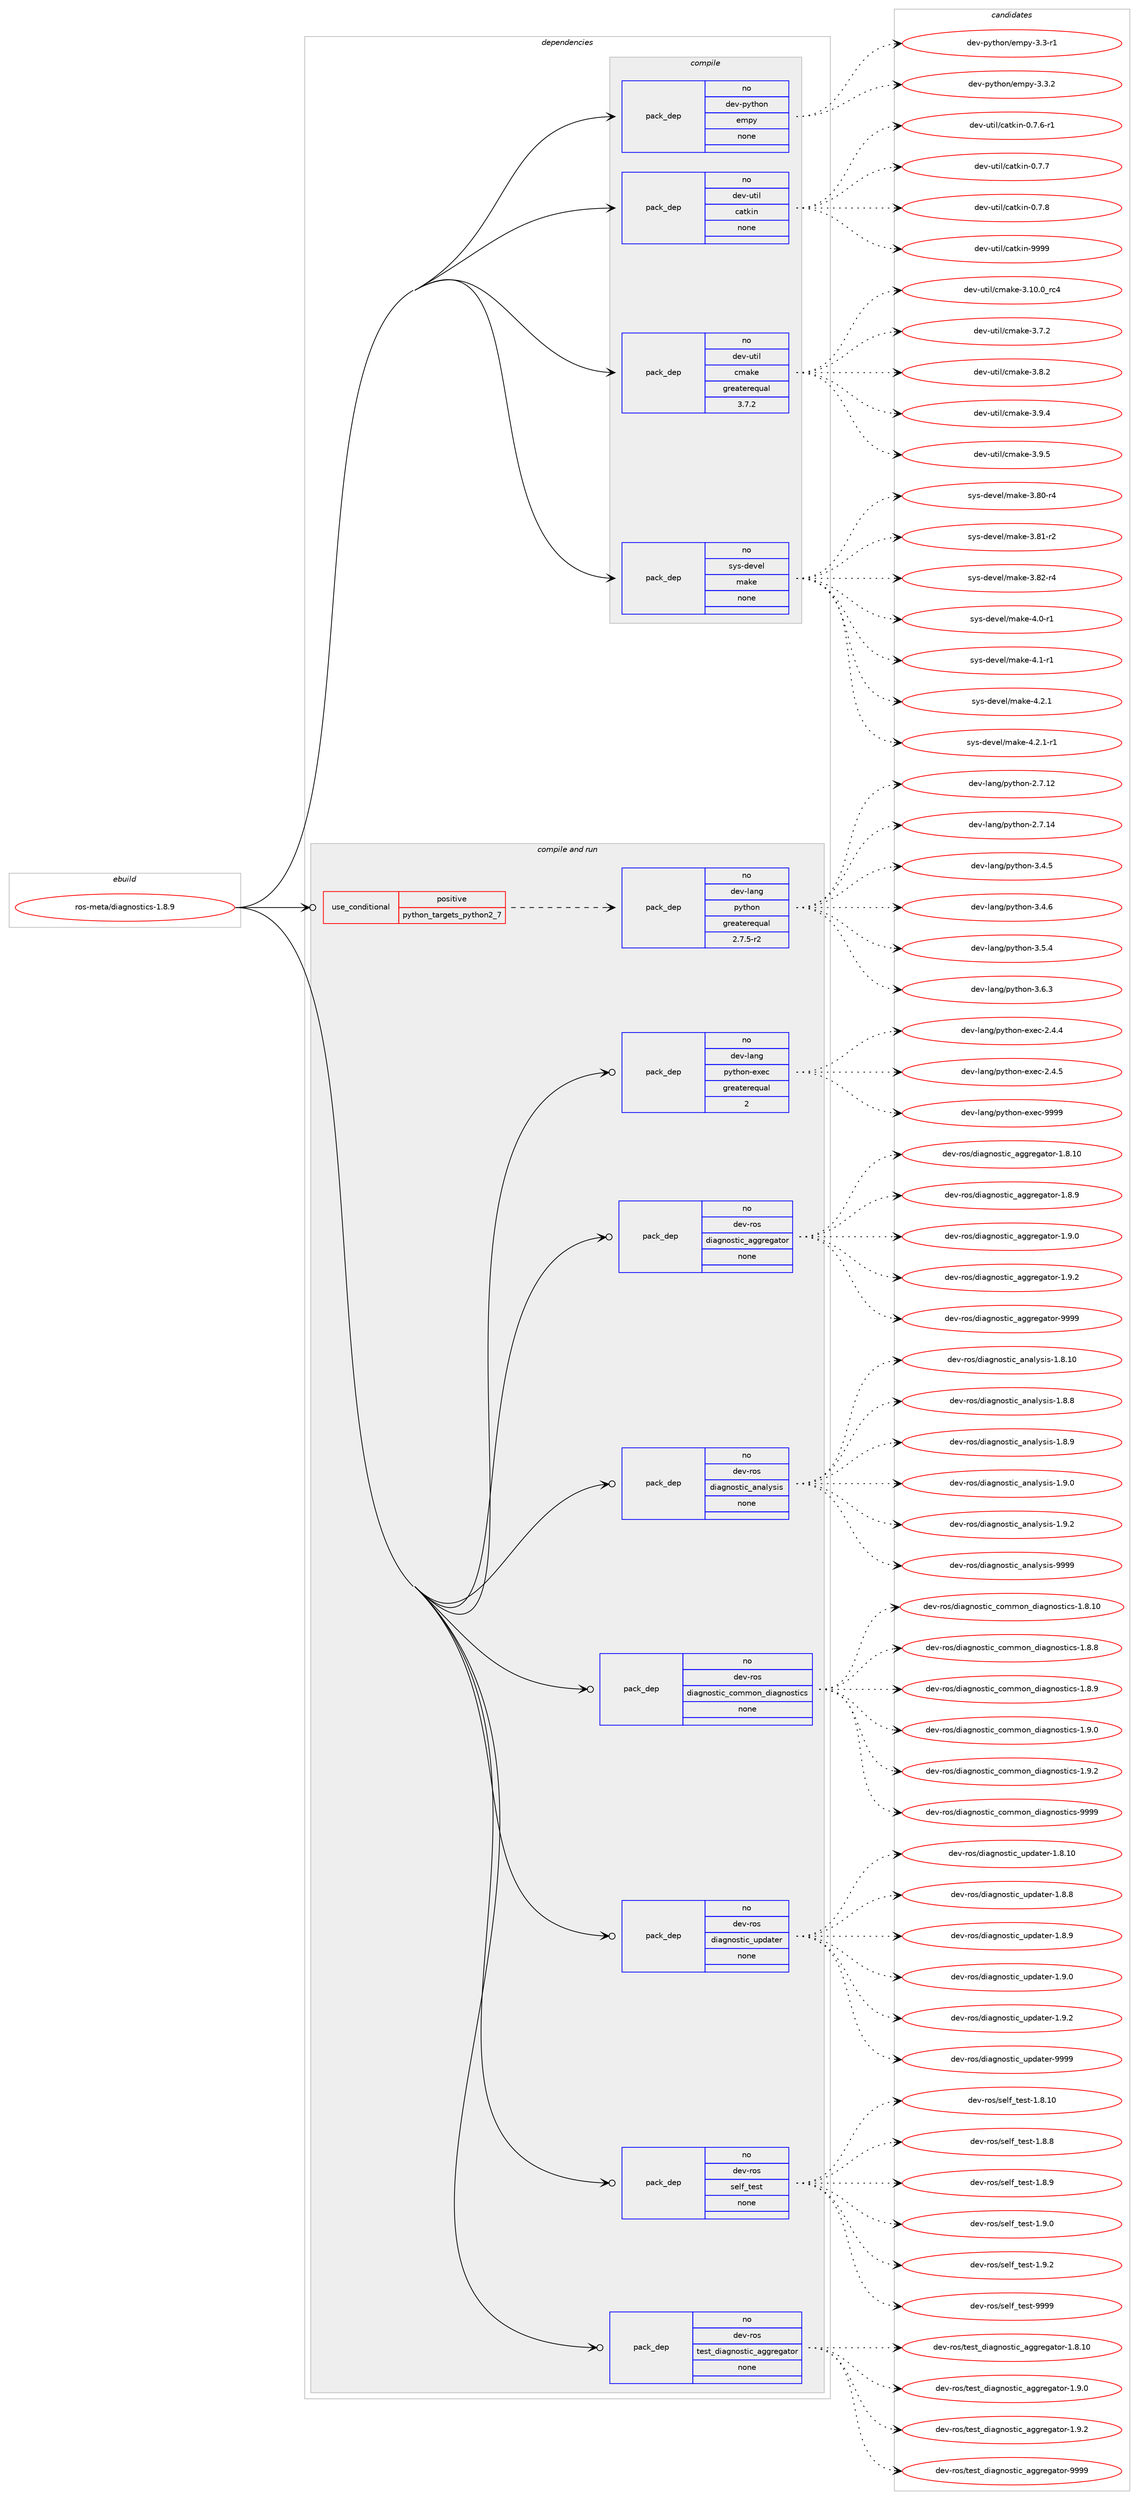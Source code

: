 digraph prolog {

# *************
# Graph options
# *************

newrank=true;
concentrate=true;
compound=true;
graph [rankdir=LR,fontname=Helvetica,fontsize=10,ranksep=1.5];#, ranksep=2.5, nodesep=0.2];
edge  [arrowhead=vee];
node  [fontname=Helvetica,fontsize=10];

# **********
# The ebuild
# **********

subgraph cluster_leftcol {
color=gray;
rank=same;
label=<<i>ebuild</i>>;
id [label="ros-meta/diagnostics-1.8.9", color=red, width=4, href="../ros-meta/diagnostics-1.8.9.svg"];
}

# ****************
# The dependencies
# ****************

subgraph cluster_midcol {
color=gray;
label=<<i>dependencies</i>>;
subgraph cluster_compile {
fillcolor="#eeeeee";
style=filled;
label=<<i>compile</i>>;
subgraph pack324556 {
dependency441145 [label=<<TABLE BORDER="0" CELLBORDER="1" CELLSPACING="0" CELLPADDING="4" WIDTH="220"><TR><TD ROWSPAN="6" CELLPADDING="30">pack_dep</TD></TR><TR><TD WIDTH="110">no</TD></TR><TR><TD>dev-python</TD></TR><TR><TD>empy</TD></TR><TR><TD>none</TD></TR><TR><TD></TD></TR></TABLE>>, shape=none, color=blue];
}
id:e -> dependency441145:w [weight=20,style="solid",arrowhead="vee"];
subgraph pack324557 {
dependency441146 [label=<<TABLE BORDER="0" CELLBORDER="1" CELLSPACING="0" CELLPADDING="4" WIDTH="220"><TR><TD ROWSPAN="6" CELLPADDING="30">pack_dep</TD></TR><TR><TD WIDTH="110">no</TD></TR><TR><TD>dev-util</TD></TR><TR><TD>catkin</TD></TR><TR><TD>none</TD></TR><TR><TD></TD></TR></TABLE>>, shape=none, color=blue];
}
id:e -> dependency441146:w [weight=20,style="solid",arrowhead="vee"];
subgraph pack324558 {
dependency441147 [label=<<TABLE BORDER="0" CELLBORDER="1" CELLSPACING="0" CELLPADDING="4" WIDTH="220"><TR><TD ROWSPAN="6" CELLPADDING="30">pack_dep</TD></TR><TR><TD WIDTH="110">no</TD></TR><TR><TD>dev-util</TD></TR><TR><TD>cmake</TD></TR><TR><TD>greaterequal</TD></TR><TR><TD>3.7.2</TD></TR></TABLE>>, shape=none, color=blue];
}
id:e -> dependency441147:w [weight=20,style="solid",arrowhead="vee"];
subgraph pack324559 {
dependency441148 [label=<<TABLE BORDER="0" CELLBORDER="1" CELLSPACING="0" CELLPADDING="4" WIDTH="220"><TR><TD ROWSPAN="6" CELLPADDING="30">pack_dep</TD></TR><TR><TD WIDTH="110">no</TD></TR><TR><TD>sys-devel</TD></TR><TR><TD>make</TD></TR><TR><TD>none</TD></TR><TR><TD></TD></TR></TABLE>>, shape=none, color=blue];
}
id:e -> dependency441148:w [weight=20,style="solid",arrowhead="vee"];
}
subgraph cluster_compileandrun {
fillcolor="#eeeeee";
style=filled;
label=<<i>compile and run</i>>;
subgraph cond108940 {
dependency441149 [label=<<TABLE BORDER="0" CELLBORDER="1" CELLSPACING="0" CELLPADDING="4"><TR><TD ROWSPAN="3" CELLPADDING="10">use_conditional</TD></TR><TR><TD>positive</TD></TR><TR><TD>python_targets_python2_7</TD></TR></TABLE>>, shape=none, color=red];
subgraph pack324560 {
dependency441150 [label=<<TABLE BORDER="0" CELLBORDER="1" CELLSPACING="0" CELLPADDING="4" WIDTH="220"><TR><TD ROWSPAN="6" CELLPADDING="30">pack_dep</TD></TR><TR><TD WIDTH="110">no</TD></TR><TR><TD>dev-lang</TD></TR><TR><TD>python</TD></TR><TR><TD>greaterequal</TD></TR><TR><TD>2.7.5-r2</TD></TR></TABLE>>, shape=none, color=blue];
}
dependency441149:e -> dependency441150:w [weight=20,style="dashed",arrowhead="vee"];
}
id:e -> dependency441149:w [weight=20,style="solid",arrowhead="odotvee"];
subgraph pack324561 {
dependency441151 [label=<<TABLE BORDER="0" CELLBORDER="1" CELLSPACING="0" CELLPADDING="4" WIDTH="220"><TR><TD ROWSPAN="6" CELLPADDING="30">pack_dep</TD></TR><TR><TD WIDTH="110">no</TD></TR><TR><TD>dev-lang</TD></TR><TR><TD>python-exec</TD></TR><TR><TD>greaterequal</TD></TR><TR><TD>2</TD></TR></TABLE>>, shape=none, color=blue];
}
id:e -> dependency441151:w [weight=20,style="solid",arrowhead="odotvee"];
subgraph pack324562 {
dependency441152 [label=<<TABLE BORDER="0" CELLBORDER="1" CELLSPACING="0" CELLPADDING="4" WIDTH="220"><TR><TD ROWSPAN="6" CELLPADDING="30">pack_dep</TD></TR><TR><TD WIDTH="110">no</TD></TR><TR><TD>dev-ros</TD></TR><TR><TD>diagnostic_aggregator</TD></TR><TR><TD>none</TD></TR><TR><TD></TD></TR></TABLE>>, shape=none, color=blue];
}
id:e -> dependency441152:w [weight=20,style="solid",arrowhead="odotvee"];
subgraph pack324563 {
dependency441153 [label=<<TABLE BORDER="0" CELLBORDER="1" CELLSPACING="0" CELLPADDING="4" WIDTH="220"><TR><TD ROWSPAN="6" CELLPADDING="30">pack_dep</TD></TR><TR><TD WIDTH="110">no</TD></TR><TR><TD>dev-ros</TD></TR><TR><TD>diagnostic_analysis</TD></TR><TR><TD>none</TD></TR><TR><TD></TD></TR></TABLE>>, shape=none, color=blue];
}
id:e -> dependency441153:w [weight=20,style="solid",arrowhead="odotvee"];
subgraph pack324564 {
dependency441154 [label=<<TABLE BORDER="0" CELLBORDER="1" CELLSPACING="0" CELLPADDING="4" WIDTH="220"><TR><TD ROWSPAN="6" CELLPADDING="30">pack_dep</TD></TR><TR><TD WIDTH="110">no</TD></TR><TR><TD>dev-ros</TD></TR><TR><TD>diagnostic_common_diagnostics</TD></TR><TR><TD>none</TD></TR><TR><TD></TD></TR></TABLE>>, shape=none, color=blue];
}
id:e -> dependency441154:w [weight=20,style="solid",arrowhead="odotvee"];
subgraph pack324565 {
dependency441155 [label=<<TABLE BORDER="0" CELLBORDER="1" CELLSPACING="0" CELLPADDING="4" WIDTH="220"><TR><TD ROWSPAN="6" CELLPADDING="30">pack_dep</TD></TR><TR><TD WIDTH="110">no</TD></TR><TR><TD>dev-ros</TD></TR><TR><TD>diagnostic_updater</TD></TR><TR><TD>none</TD></TR><TR><TD></TD></TR></TABLE>>, shape=none, color=blue];
}
id:e -> dependency441155:w [weight=20,style="solid",arrowhead="odotvee"];
subgraph pack324566 {
dependency441156 [label=<<TABLE BORDER="0" CELLBORDER="1" CELLSPACING="0" CELLPADDING="4" WIDTH="220"><TR><TD ROWSPAN="6" CELLPADDING="30">pack_dep</TD></TR><TR><TD WIDTH="110">no</TD></TR><TR><TD>dev-ros</TD></TR><TR><TD>self_test</TD></TR><TR><TD>none</TD></TR><TR><TD></TD></TR></TABLE>>, shape=none, color=blue];
}
id:e -> dependency441156:w [weight=20,style="solid",arrowhead="odotvee"];
subgraph pack324567 {
dependency441157 [label=<<TABLE BORDER="0" CELLBORDER="1" CELLSPACING="0" CELLPADDING="4" WIDTH="220"><TR><TD ROWSPAN="6" CELLPADDING="30">pack_dep</TD></TR><TR><TD WIDTH="110">no</TD></TR><TR><TD>dev-ros</TD></TR><TR><TD>test_diagnostic_aggregator</TD></TR><TR><TD>none</TD></TR><TR><TD></TD></TR></TABLE>>, shape=none, color=blue];
}
id:e -> dependency441157:w [weight=20,style="solid",arrowhead="odotvee"];
}
subgraph cluster_run {
fillcolor="#eeeeee";
style=filled;
label=<<i>run</i>>;
}
}

# **************
# The candidates
# **************

subgraph cluster_choices {
rank=same;
color=gray;
label=<<i>candidates</i>>;

subgraph choice324556 {
color=black;
nodesep=1;
choice1001011184511212111610411111047101109112121455146514511449 [label="dev-python/empy-3.3-r1", color=red, width=4,href="../dev-python/empy-3.3-r1.svg"];
choice1001011184511212111610411111047101109112121455146514650 [label="dev-python/empy-3.3.2", color=red, width=4,href="../dev-python/empy-3.3.2.svg"];
dependency441145:e -> choice1001011184511212111610411111047101109112121455146514511449:w [style=dotted,weight="100"];
dependency441145:e -> choice1001011184511212111610411111047101109112121455146514650:w [style=dotted,weight="100"];
}
subgraph choice324557 {
color=black;
nodesep=1;
choice100101118451171161051084799971161071051104548465546544511449 [label="dev-util/catkin-0.7.6-r1", color=red, width=4,href="../dev-util/catkin-0.7.6-r1.svg"];
choice10010111845117116105108479997116107105110454846554655 [label="dev-util/catkin-0.7.7", color=red, width=4,href="../dev-util/catkin-0.7.7.svg"];
choice10010111845117116105108479997116107105110454846554656 [label="dev-util/catkin-0.7.8", color=red, width=4,href="../dev-util/catkin-0.7.8.svg"];
choice100101118451171161051084799971161071051104557575757 [label="dev-util/catkin-9999", color=red, width=4,href="../dev-util/catkin-9999.svg"];
dependency441146:e -> choice100101118451171161051084799971161071051104548465546544511449:w [style=dotted,weight="100"];
dependency441146:e -> choice10010111845117116105108479997116107105110454846554655:w [style=dotted,weight="100"];
dependency441146:e -> choice10010111845117116105108479997116107105110454846554656:w [style=dotted,weight="100"];
dependency441146:e -> choice100101118451171161051084799971161071051104557575757:w [style=dotted,weight="100"];
}
subgraph choice324558 {
color=black;
nodesep=1;
choice1001011184511711610510847991099710710145514649484648951149952 [label="dev-util/cmake-3.10.0_rc4", color=red, width=4,href="../dev-util/cmake-3.10.0_rc4.svg"];
choice10010111845117116105108479910997107101455146554650 [label="dev-util/cmake-3.7.2", color=red, width=4,href="../dev-util/cmake-3.7.2.svg"];
choice10010111845117116105108479910997107101455146564650 [label="dev-util/cmake-3.8.2", color=red, width=4,href="../dev-util/cmake-3.8.2.svg"];
choice10010111845117116105108479910997107101455146574652 [label="dev-util/cmake-3.9.4", color=red, width=4,href="../dev-util/cmake-3.9.4.svg"];
choice10010111845117116105108479910997107101455146574653 [label="dev-util/cmake-3.9.5", color=red, width=4,href="../dev-util/cmake-3.9.5.svg"];
dependency441147:e -> choice1001011184511711610510847991099710710145514649484648951149952:w [style=dotted,weight="100"];
dependency441147:e -> choice10010111845117116105108479910997107101455146554650:w [style=dotted,weight="100"];
dependency441147:e -> choice10010111845117116105108479910997107101455146564650:w [style=dotted,weight="100"];
dependency441147:e -> choice10010111845117116105108479910997107101455146574652:w [style=dotted,weight="100"];
dependency441147:e -> choice10010111845117116105108479910997107101455146574653:w [style=dotted,weight="100"];
}
subgraph choice324559 {
color=black;
nodesep=1;
choice11512111545100101118101108471099710710145514656484511452 [label="sys-devel/make-3.80-r4", color=red, width=4,href="../sys-devel/make-3.80-r4.svg"];
choice11512111545100101118101108471099710710145514656494511450 [label="sys-devel/make-3.81-r2", color=red, width=4,href="../sys-devel/make-3.81-r2.svg"];
choice11512111545100101118101108471099710710145514656504511452 [label="sys-devel/make-3.82-r4", color=red, width=4,href="../sys-devel/make-3.82-r4.svg"];
choice115121115451001011181011084710997107101455246484511449 [label="sys-devel/make-4.0-r1", color=red, width=4,href="../sys-devel/make-4.0-r1.svg"];
choice115121115451001011181011084710997107101455246494511449 [label="sys-devel/make-4.1-r1", color=red, width=4,href="../sys-devel/make-4.1-r1.svg"];
choice115121115451001011181011084710997107101455246504649 [label="sys-devel/make-4.2.1", color=red, width=4,href="../sys-devel/make-4.2.1.svg"];
choice1151211154510010111810110847109971071014552465046494511449 [label="sys-devel/make-4.2.1-r1", color=red, width=4,href="../sys-devel/make-4.2.1-r1.svg"];
dependency441148:e -> choice11512111545100101118101108471099710710145514656484511452:w [style=dotted,weight="100"];
dependency441148:e -> choice11512111545100101118101108471099710710145514656494511450:w [style=dotted,weight="100"];
dependency441148:e -> choice11512111545100101118101108471099710710145514656504511452:w [style=dotted,weight="100"];
dependency441148:e -> choice115121115451001011181011084710997107101455246484511449:w [style=dotted,weight="100"];
dependency441148:e -> choice115121115451001011181011084710997107101455246494511449:w [style=dotted,weight="100"];
dependency441148:e -> choice115121115451001011181011084710997107101455246504649:w [style=dotted,weight="100"];
dependency441148:e -> choice1151211154510010111810110847109971071014552465046494511449:w [style=dotted,weight="100"];
}
subgraph choice324560 {
color=black;
nodesep=1;
choice10010111845108971101034711212111610411111045504655464950 [label="dev-lang/python-2.7.12", color=red, width=4,href="../dev-lang/python-2.7.12.svg"];
choice10010111845108971101034711212111610411111045504655464952 [label="dev-lang/python-2.7.14", color=red, width=4,href="../dev-lang/python-2.7.14.svg"];
choice100101118451089711010347112121116104111110455146524653 [label="dev-lang/python-3.4.5", color=red, width=4,href="../dev-lang/python-3.4.5.svg"];
choice100101118451089711010347112121116104111110455146524654 [label="dev-lang/python-3.4.6", color=red, width=4,href="../dev-lang/python-3.4.6.svg"];
choice100101118451089711010347112121116104111110455146534652 [label="dev-lang/python-3.5.4", color=red, width=4,href="../dev-lang/python-3.5.4.svg"];
choice100101118451089711010347112121116104111110455146544651 [label="dev-lang/python-3.6.3", color=red, width=4,href="../dev-lang/python-3.6.3.svg"];
dependency441150:e -> choice10010111845108971101034711212111610411111045504655464950:w [style=dotted,weight="100"];
dependency441150:e -> choice10010111845108971101034711212111610411111045504655464952:w [style=dotted,weight="100"];
dependency441150:e -> choice100101118451089711010347112121116104111110455146524653:w [style=dotted,weight="100"];
dependency441150:e -> choice100101118451089711010347112121116104111110455146524654:w [style=dotted,weight="100"];
dependency441150:e -> choice100101118451089711010347112121116104111110455146534652:w [style=dotted,weight="100"];
dependency441150:e -> choice100101118451089711010347112121116104111110455146544651:w [style=dotted,weight="100"];
}
subgraph choice324561 {
color=black;
nodesep=1;
choice1001011184510897110103471121211161041111104510112010199455046524652 [label="dev-lang/python-exec-2.4.4", color=red, width=4,href="../dev-lang/python-exec-2.4.4.svg"];
choice1001011184510897110103471121211161041111104510112010199455046524653 [label="dev-lang/python-exec-2.4.5", color=red, width=4,href="../dev-lang/python-exec-2.4.5.svg"];
choice10010111845108971101034711212111610411111045101120101994557575757 [label="dev-lang/python-exec-9999", color=red, width=4,href="../dev-lang/python-exec-9999.svg"];
dependency441151:e -> choice1001011184510897110103471121211161041111104510112010199455046524652:w [style=dotted,weight="100"];
dependency441151:e -> choice1001011184510897110103471121211161041111104510112010199455046524653:w [style=dotted,weight="100"];
dependency441151:e -> choice10010111845108971101034711212111610411111045101120101994557575757:w [style=dotted,weight="100"];
}
subgraph choice324562 {
color=black;
nodesep=1;
choice1001011184511411111547100105971031101111151161059995971031031141011039711611111445494656464948 [label="dev-ros/diagnostic_aggregator-1.8.10", color=red, width=4,href="../dev-ros/diagnostic_aggregator-1.8.10.svg"];
choice10010111845114111115471001059710311011111511610599959710310311410110397116111114454946564657 [label="dev-ros/diagnostic_aggregator-1.8.9", color=red, width=4,href="../dev-ros/diagnostic_aggregator-1.8.9.svg"];
choice10010111845114111115471001059710311011111511610599959710310311410110397116111114454946574648 [label="dev-ros/diagnostic_aggregator-1.9.0", color=red, width=4,href="../dev-ros/diagnostic_aggregator-1.9.0.svg"];
choice10010111845114111115471001059710311011111511610599959710310311410110397116111114454946574650 [label="dev-ros/diagnostic_aggregator-1.9.2", color=red, width=4,href="../dev-ros/diagnostic_aggregator-1.9.2.svg"];
choice100101118451141111154710010597103110111115116105999597103103114101103971161111144557575757 [label="dev-ros/diagnostic_aggregator-9999", color=red, width=4,href="../dev-ros/diagnostic_aggregator-9999.svg"];
dependency441152:e -> choice1001011184511411111547100105971031101111151161059995971031031141011039711611111445494656464948:w [style=dotted,weight="100"];
dependency441152:e -> choice10010111845114111115471001059710311011111511610599959710310311410110397116111114454946564657:w [style=dotted,weight="100"];
dependency441152:e -> choice10010111845114111115471001059710311011111511610599959710310311410110397116111114454946574648:w [style=dotted,weight="100"];
dependency441152:e -> choice10010111845114111115471001059710311011111511610599959710310311410110397116111114454946574650:w [style=dotted,weight="100"];
dependency441152:e -> choice100101118451141111154710010597103110111115116105999597103103114101103971161111144557575757:w [style=dotted,weight="100"];
}
subgraph choice324563 {
color=black;
nodesep=1;
choice1001011184511411111547100105971031101111151161059995971109710812111510511545494656464948 [label="dev-ros/diagnostic_analysis-1.8.10", color=red, width=4,href="../dev-ros/diagnostic_analysis-1.8.10.svg"];
choice10010111845114111115471001059710311011111511610599959711097108121115105115454946564656 [label="dev-ros/diagnostic_analysis-1.8.8", color=red, width=4,href="../dev-ros/diagnostic_analysis-1.8.8.svg"];
choice10010111845114111115471001059710311011111511610599959711097108121115105115454946564657 [label="dev-ros/diagnostic_analysis-1.8.9", color=red, width=4,href="../dev-ros/diagnostic_analysis-1.8.9.svg"];
choice10010111845114111115471001059710311011111511610599959711097108121115105115454946574648 [label="dev-ros/diagnostic_analysis-1.9.0", color=red, width=4,href="../dev-ros/diagnostic_analysis-1.9.0.svg"];
choice10010111845114111115471001059710311011111511610599959711097108121115105115454946574650 [label="dev-ros/diagnostic_analysis-1.9.2", color=red, width=4,href="../dev-ros/diagnostic_analysis-1.9.2.svg"];
choice100101118451141111154710010597103110111115116105999597110971081211151051154557575757 [label="dev-ros/diagnostic_analysis-9999", color=red, width=4,href="../dev-ros/diagnostic_analysis-9999.svg"];
dependency441153:e -> choice1001011184511411111547100105971031101111151161059995971109710812111510511545494656464948:w [style=dotted,weight="100"];
dependency441153:e -> choice10010111845114111115471001059710311011111511610599959711097108121115105115454946564656:w [style=dotted,weight="100"];
dependency441153:e -> choice10010111845114111115471001059710311011111511610599959711097108121115105115454946564657:w [style=dotted,weight="100"];
dependency441153:e -> choice10010111845114111115471001059710311011111511610599959711097108121115105115454946574648:w [style=dotted,weight="100"];
dependency441153:e -> choice10010111845114111115471001059710311011111511610599959711097108121115105115454946574650:w [style=dotted,weight="100"];
dependency441153:e -> choice100101118451141111154710010597103110111115116105999597110971081211151051154557575757:w [style=dotted,weight="100"];
}
subgraph choice324564 {
color=black;
nodesep=1;
choice10010111845114111115471001059710311011111511610599959911110910911111095100105971031101111151161059911545494656464948 [label="dev-ros/diagnostic_common_diagnostics-1.8.10", color=red, width=4,href="../dev-ros/diagnostic_common_diagnostics-1.8.10.svg"];
choice100101118451141111154710010597103110111115116105999599111109109111110951001059710311011111511610599115454946564656 [label="dev-ros/diagnostic_common_diagnostics-1.8.8", color=red, width=4,href="../dev-ros/diagnostic_common_diagnostics-1.8.8.svg"];
choice100101118451141111154710010597103110111115116105999599111109109111110951001059710311011111511610599115454946564657 [label="dev-ros/diagnostic_common_diagnostics-1.8.9", color=red, width=4,href="../dev-ros/diagnostic_common_diagnostics-1.8.9.svg"];
choice100101118451141111154710010597103110111115116105999599111109109111110951001059710311011111511610599115454946574648 [label="dev-ros/diagnostic_common_diagnostics-1.9.0", color=red, width=4,href="../dev-ros/diagnostic_common_diagnostics-1.9.0.svg"];
choice100101118451141111154710010597103110111115116105999599111109109111110951001059710311011111511610599115454946574650 [label="dev-ros/diagnostic_common_diagnostics-1.9.2", color=red, width=4,href="../dev-ros/diagnostic_common_diagnostics-1.9.2.svg"];
choice1001011184511411111547100105971031101111151161059995991111091091111109510010597103110111115116105991154557575757 [label="dev-ros/diagnostic_common_diagnostics-9999", color=red, width=4,href="../dev-ros/diagnostic_common_diagnostics-9999.svg"];
dependency441154:e -> choice10010111845114111115471001059710311011111511610599959911110910911111095100105971031101111151161059911545494656464948:w [style=dotted,weight="100"];
dependency441154:e -> choice100101118451141111154710010597103110111115116105999599111109109111110951001059710311011111511610599115454946564656:w [style=dotted,weight="100"];
dependency441154:e -> choice100101118451141111154710010597103110111115116105999599111109109111110951001059710311011111511610599115454946564657:w [style=dotted,weight="100"];
dependency441154:e -> choice100101118451141111154710010597103110111115116105999599111109109111110951001059710311011111511610599115454946574648:w [style=dotted,weight="100"];
dependency441154:e -> choice100101118451141111154710010597103110111115116105999599111109109111110951001059710311011111511610599115454946574650:w [style=dotted,weight="100"];
dependency441154:e -> choice1001011184511411111547100105971031101111151161059995991111091091111109510010597103110111115116105991154557575757:w [style=dotted,weight="100"];
}
subgraph choice324565 {
color=black;
nodesep=1;
choice10010111845114111115471001059710311011111511610599951171121009711610111445494656464948 [label="dev-ros/diagnostic_updater-1.8.10", color=red, width=4,href="../dev-ros/diagnostic_updater-1.8.10.svg"];
choice100101118451141111154710010597103110111115116105999511711210097116101114454946564656 [label="dev-ros/diagnostic_updater-1.8.8", color=red, width=4,href="../dev-ros/diagnostic_updater-1.8.8.svg"];
choice100101118451141111154710010597103110111115116105999511711210097116101114454946564657 [label="dev-ros/diagnostic_updater-1.8.9", color=red, width=4,href="../dev-ros/diagnostic_updater-1.8.9.svg"];
choice100101118451141111154710010597103110111115116105999511711210097116101114454946574648 [label="dev-ros/diagnostic_updater-1.9.0", color=red, width=4,href="../dev-ros/diagnostic_updater-1.9.0.svg"];
choice100101118451141111154710010597103110111115116105999511711210097116101114454946574650 [label="dev-ros/diagnostic_updater-1.9.2", color=red, width=4,href="../dev-ros/diagnostic_updater-1.9.2.svg"];
choice1001011184511411111547100105971031101111151161059995117112100971161011144557575757 [label="dev-ros/diagnostic_updater-9999", color=red, width=4,href="../dev-ros/diagnostic_updater-9999.svg"];
dependency441155:e -> choice10010111845114111115471001059710311011111511610599951171121009711610111445494656464948:w [style=dotted,weight="100"];
dependency441155:e -> choice100101118451141111154710010597103110111115116105999511711210097116101114454946564656:w [style=dotted,weight="100"];
dependency441155:e -> choice100101118451141111154710010597103110111115116105999511711210097116101114454946564657:w [style=dotted,weight="100"];
dependency441155:e -> choice100101118451141111154710010597103110111115116105999511711210097116101114454946574648:w [style=dotted,weight="100"];
dependency441155:e -> choice100101118451141111154710010597103110111115116105999511711210097116101114454946574650:w [style=dotted,weight="100"];
dependency441155:e -> choice1001011184511411111547100105971031101111151161059995117112100971161011144557575757:w [style=dotted,weight="100"];
}
subgraph choice324566 {
color=black;
nodesep=1;
choice10010111845114111115471151011081029511610111511645494656464948 [label="dev-ros/self_test-1.8.10", color=red, width=4,href="../dev-ros/self_test-1.8.10.svg"];
choice100101118451141111154711510110810295116101115116454946564656 [label="dev-ros/self_test-1.8.8", color=red, width=4,href="../dev-ros/self_test-1.8.8.svg"];
choice100101118451141111154711510110810295116101115116454946564657 [label="dev-ros/self_test-1.8.9", color=red, width=4,href="../dev-ros/self_test-1.8.9.svg"];
choice100101118451141111154711510110810295116101115116454946574648 [label="dev-ros/self_test-1.9.0", color=red, width=4,href="../dev-ros/self_test-1.9.0.svg"];
choice100101118451141111154711510110810295116101115116454946574650 [label="dev-ros/self_test-1.9.2", color=red, width=4,href="../dev-ros/self_test-1.9.2.svg"];
choice1001011184511411111547115101108102951161011151164557575757 [label="dev-ros/self_test-9999", color=red, width=4,href="../dev-ros/self_test-9999.svg"];
dependency441156:e -> choice10010111845114111115471151011081029511610111511645494656464948:w [style=dotted,weight="100"];
dependency441156:e -> choice100101118451141111154711510110810295116101115116454946564656:w [style=dotted,weight="100"];
dependency441156:e -> choice100101118451141111154711510110810295116101115116454946564657:w [style=dotted,weight="100"];
dependency441156:e -> choice100101118451141111154711510110810295116101115116454946574648:w [style=dotted,weight="100"];
dependency441156:e -> choice100101118451141111154711510110810295116101115116454946574650:w [style=dotted,weight="100"];
dependency441156:e -> choice1001011184511411111547115101108102951161011151164557575757:w [style=dotted,weight="100"];
}
subgraph choice324567 {
color=black;
nodesep=1;
choice100101118451141111154711610111511695100105971031101111151161059995971031031141011039711611111445494656464948 [label="dev-ros/test_diagnostic_aggregator-1.8.10", color=red, width=4,href="../dev-ros/test_diagnostic_aggregator-1.8.10.svg"];
choice1001011184511411111547116101115116951001059710311011111511610599959710310311410110397116111114454946574648 [label="dev-ros/test_diagnostic_aggregator-1.9.0", color=red, width=4,href="../dev-ros/test_diagnostic_aggregator-1.9.0.svg"];
choice1001011184511411111547116101115116951001059710311011111511610599959710310311410110397116111114454946574650 [label="dev-ros/test_diagnostic_aggregator-1.9.2", color=red, width=4,href="../dev-ros/test_diagnostic_aggregator-1.9.2.svg"];
choice10010111845114111115471161011151169510010597103110111115116105999597103103114101103971161111144557575757 [label="dev-ros/test_diagnostic_aggregator-9999", color=red, width=4,href="../dev-ros/test_diagnostic_aggregator-9999.svg"];
dependency441157:e -> choice100101118451141111154711610111511695100105971031101111151161059995971031031141011039711611111445494656464948:w [style=dotted,weight="100"];
dependency441157:e -> choice1001011184511411111547116101115116951001059710311011111511610599959710310311410110397116111114454946574648:w [style=dotted,weight="100"];
dependency441157:e -> choice1001011184511411111547116101115116951001059710311011111511610599959710310311410110397116111114454946574650:w [style=dotted,weight="100"];
dependency441157:e -> choice10010111845114111115471161011151169510010597103110111115116105999597103103114101103971161111144557575757:w [style=dotted,weight="100"];
}
}

}
